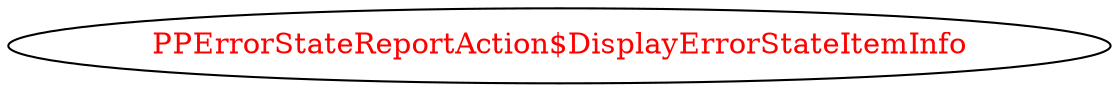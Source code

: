 digraph dependencyGraph {
 concentrate=true;
 ranksep="2.0";
 rankdir="LR"; 
 splines="ortho";
"PPErrorStateReportAction$DisplayErrorStateItemInfo" [fontcolor="red"];
}